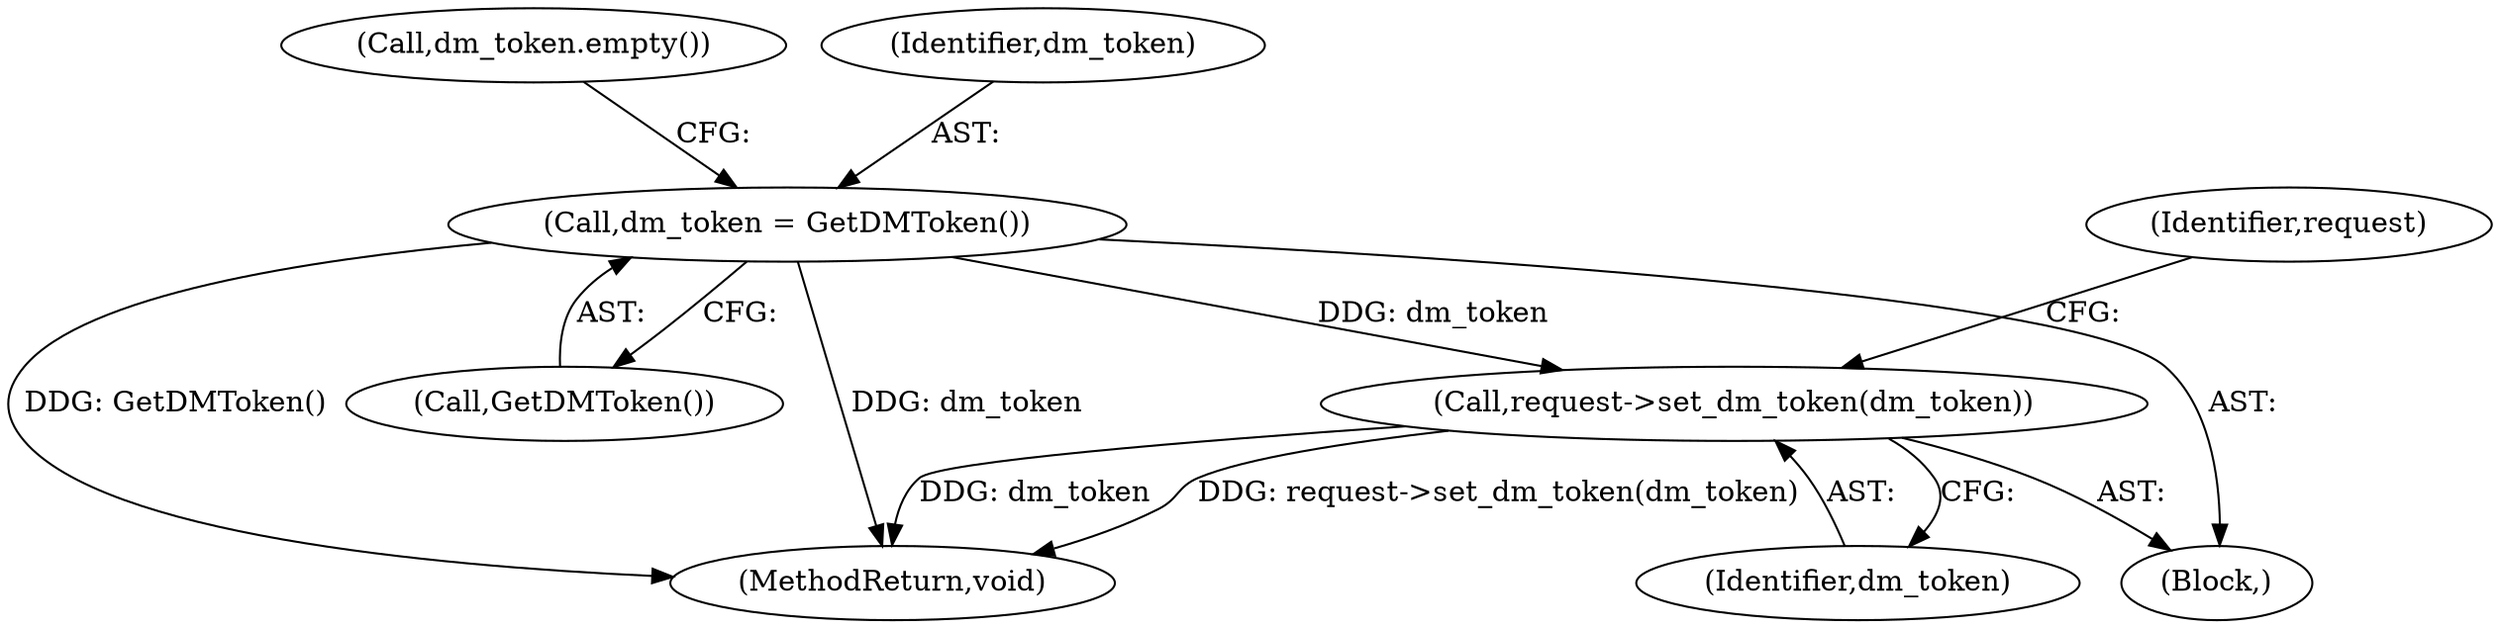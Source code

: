 digraph "1_Chrome_507241119f279c31766bd41c33d6ffb6851e2d7e_1@del" {
"1000146" [label="(Call,request->set_dm_token(dm_token))"];
"1000123" [label="(Call,dm_token = GetDMToken())"];
"1000121" [label="(Block,)"];
"1000127" [label="(Call,dm_token.empty())"];
"1000123" [label="(Call,dm_token = GetDMToken())"];
"1000150" [label="(Identifier,request)"];
"1000146" [label="(Call,request->set_dm_token(dm_token))"];
"1000157" [label="(MethodReturn,void)"];
"1000124" [label="(Identifier,dm_token)"];
"1000125" [label="(Call,GetDMToken())"];
"1000147" [label="(Identifier,dm_token)"];
"1000146" -> "1000121"  [label="AST: "];
"1000146" -> "1000147"  [label="CFG: "];
"1000147" -> "1000146"  [label="AST: "];
"1000150" -> "1000146"  [label="CFG: "];
"1000146" -> "1000157"  [label="DDG: request->set_dm_token(dm_token)"];
"1000146" -> "1000157"  [label="DDG: dm_token"];
"1000123" -> "1000146"  [label="DDG: dm_token"];
"1000123" -> "1000121"  [label="AST: "];
"1000123" -> "1000125"  [label="CFG: "];
"1000124" -> "1000123"  [label="AST: "];
"1000125" -> "1000123"  [label="AST: "];
"1000127" -> "1000123"  [label="CFG: "];
"1000123" -> "1000157"  [label="DDG: GetDMToken()"];
"1000123" -> "1000157"  [label="DDG: dm_token"];
}
